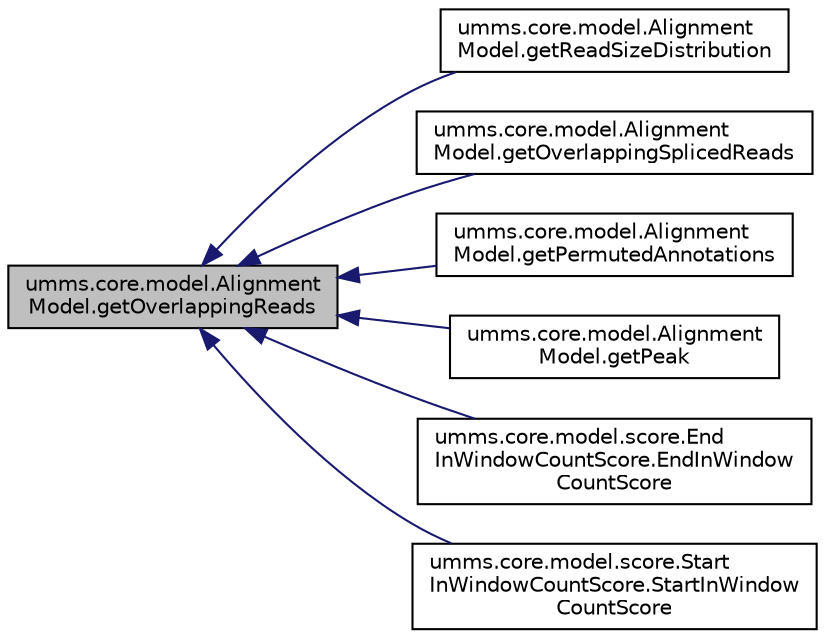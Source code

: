 digraph "umms.core.model.AlignmentModel.getOverlappingReads"
{
  edge [fontname="Helvetica",fontsize="10",labelfontname="Helvetica",labelfontsize="10"];
  node [fontname="Helvetica",fontsize="10",shape=record];
  rankdir="LR";
  Node1 [label="umms.core.model.Alignment\lModel.getOverlappingReads",height=0.2,width=0.4,color="black", fillcolor="grey75", style="filled" fontcolor="black"];
  Node1 -> Node2 [dir="back",color="midnightblue",fontsize="10",style="solid"];
  Node2 [label="umms.core.model.Alignment\lModel.getReadSizeDistribution",height=0.2,width=0.4,color="black", fillcolor="white", style="filled",URL="$classumms_1_1core_1_1model_1_1_alignment_model.html#ab634dd7e626def19bea7ecf401ca04a5"];
  Node1 -> Node3 [dir="back",color="midnightblue",fontsize="10",style="solid"];
  Node3 [label="umms.core.model.Alignment\lModel.getOverlappingSplicedReads",height=0.2,width=0.4,color="black", fillcolor="white", style="filled",URL="$classumms_1_1core_1_1model_1_1_alignment_model.html#a48c883c699922b971eaaafa7785b3eae"];
  Node1 -> Node4 [dir="back",color="midnightblue",fontsize="10",style="solid"];
  Node4 [label="umms.core.model.Alignment\lModel.getPermutedAnnotations",height=0.2,width=0.4,color="black", fillcolor="white", style="filled",URL="$classumms_1_1core_1_1model_1_1_alignment_model.html#a50d046e38dea99f843039193c615cea8"];
  Node1 -> Node5 [dir="back",color="midnightblue",fontsize="10",style="solid"];
  Node5 [label="umms.core.model.Alignment\lModel.getPeak",height=0.2,width=0.4,color="black", fillcolor="white", style="filled",URL="$classumms_1_1core_1_1model_1_1_alignment_model.html#a1f85a13c310238f87b145bcc8bfe20b2"];
  Node1 -> Node6 [dir="back",color="midnightblue",fontsize="10",style="solid"];
  Node6 [label="umms.core.model.score.End\lInWindowCountScore.EndInWindow\lCountScore",height=0.2,width=0.4,color="black", fillcolor="white", style="filled",URL="$classumms_1_1core_1_1model_1_1score_1_1_end_in_window_count_score.html#a567fee8b5894ad2366da66b2f2ebc38d"];
  Node1 -> Node7 [dir="back",color="midnightblue",fontsize="10",style="solid"];
  Node7 [label="umms.core.model.score.Start\lInWindowCountScore.StartInWindow\lCountScore",height=0.2,width=0.4,color="black", fillcolor="white", style="filled",URL="$classumms_1_1core_1_1model_1_1score_1_1_start_in_window_count_score.html#a8b4e82c682905d6b51301906f4c4a510"];
}
